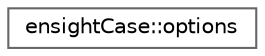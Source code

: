 digraph "Graphical Class Hierarchy"
{
 // LATEX_PDF_SIZE
  bgcolor="transparent";
  edge [fontname=Helvetica,fontsize=10,labelfontname=Helvetica,labelfontsize=10];
  node [fontname=Helvetica,fontsize=10,shape=box,height=0.2,width=0.4];
  rankdir="LR";
  Node0 [id="Node000000",label="ensightCase::options",height=0.2,width=0.4,color="grey40", fillcolor="white", style="filled",URL="$classFoam_1_1ensightCase_1_1options.html",tooltip=" "];
}

